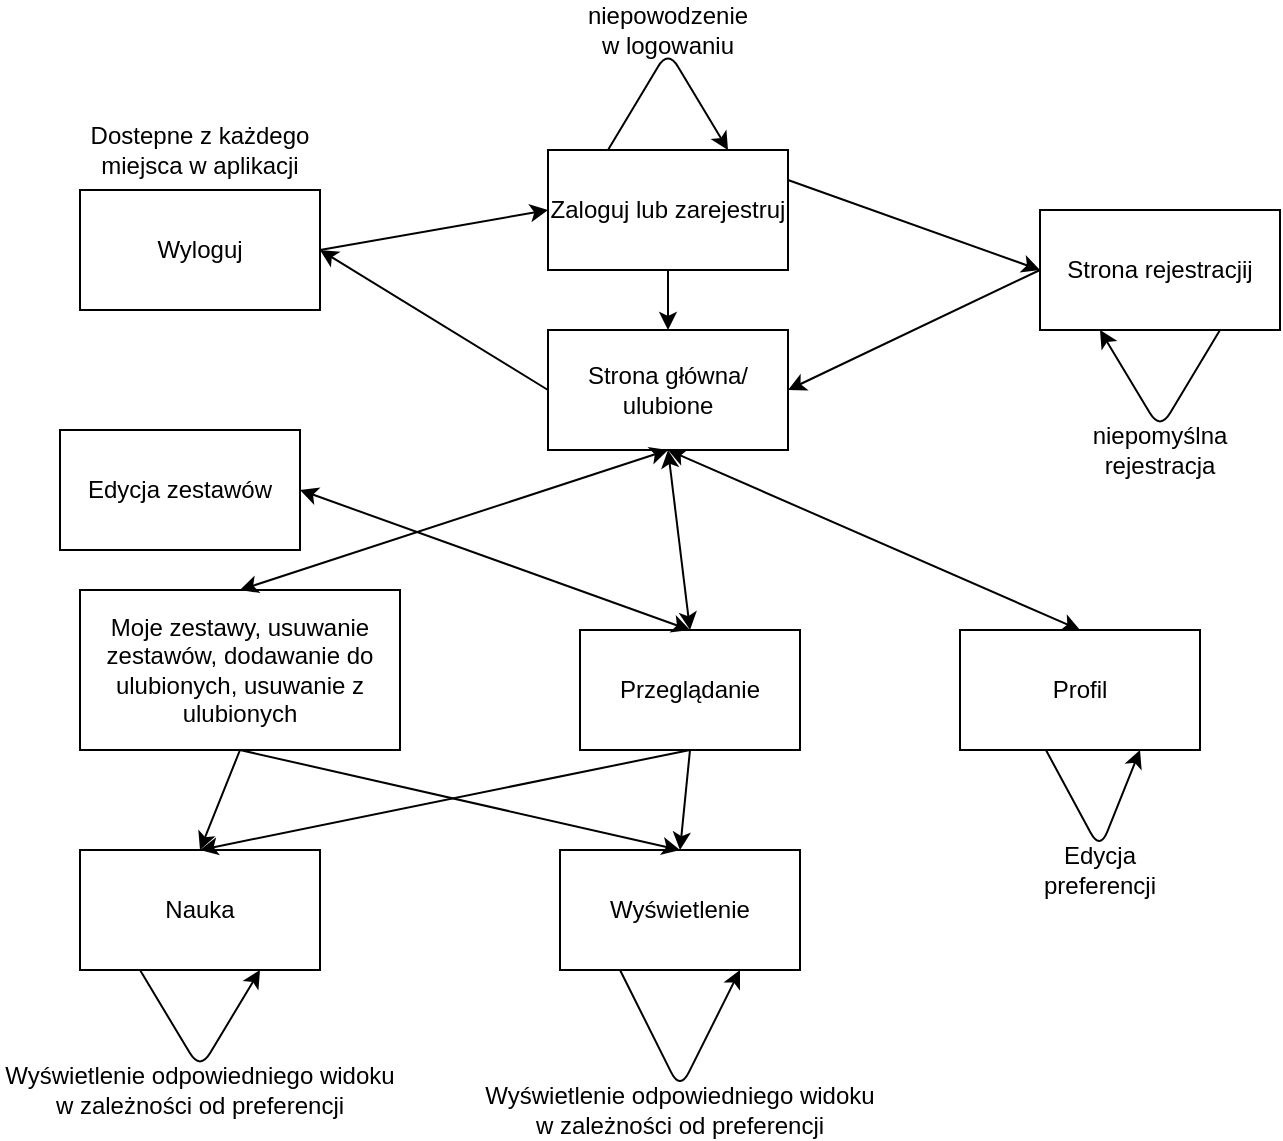 <mxfile version="13.10.4" type="github">
  <diagram id="l4BmRItVJc3s6XUTqANX" name="Page-1">
    <mxGraphModel dx="1422" dy="791" grid="1" gridSize="10" guides="1" tooltips="1" connect="1" arrows="1" fold="1" page="1" pageScale="1" pageWidth="827" pageHeight="1169" math="0" shadow="0">
      <root>
        <mxCell id="0" />
        <mxCell id="1" parent="0" />
        <mxCell id="VQlJZG0hu4Kc3TQF4MYp-1" value="Zaloguj lub zarejestruj" style="rounded=0;whiteSpace=wrap;html=1;" vertex="1" parent="1">
          <mxGeometry x="354" y="120" width="120" height="60" as="geometry" />
        </mxCell>
        <mxCell id="VQlJZG0hu4Kc3TQF4MYp-2" value="Strona główna/ ulubione" style="rounded=0;whiteSpace=wrap;html=1;" vertex="1" parent="1">
          <mxGeometry x="354" y="210" width="120" height="60" as="geometry" />
        </mxCell>
        <mxCell id="VQlJZG0hu4Kc3TQF4MYp-3" value="Strona rejestracjij" style="rounded=0;whiteSpace=wrap;html=1;" vertex="1" parent="1">
          <mxGeometry x="600" y="150" width="120" height="60" as="geometry" />
        </mxCell>
        <mxCell id="VQlJZG0hu4Kc3TQF4MYp-4" value="" style="endArrow=classic;html=1;entryX=0.5;entryY=0;entryDx=0;entryDy=0;" edge="1" parent="1" source="VQlJZG0hu4Kc3TQF4MYp-1" target="VQlJZG0hu4Kc3TQF4MYp-2">
          <mxGeometry width="50" height="50" relative="1" as="geometry">
            <mxPoint x="390" y="540" as="sourcePoint" />
            <mxPoint x="440" y="490" as="targetPoint" />
          </mxGeometry>
        </mxCell>
        <mxCell id="VQlJZG0hu4Kc3TQF4MYp-5" value="" style="endArrow=classic;html=1;entryX=0;entryY=0.5;entryDx=0;entryDy=0;exitX=1;exitY=0.25;exitDx=0;exitDy=0;" edge="1" parent="1" source="VQlJZG0hu4Kc3TQF4MYp-1" target="VQlJZG0hu4Kc3TQF4MYp-3">
          <mxGeometry width="50" height="50" relative="1" as="geometry">
            <mxPoint x="390" y="540" as="sourcePoint" />
            <mxPoint x="440" y="490" as="targetPoint" />
          </mxGeometry>
        </mxCell>
        <mxCell id="VQlJZG0hu4Kc3TQF4MYp-6" value="" style="endArrow=classic;html=1;exitX=0;exitY=0.5;exitDx=0;exitDy=0;entryX=1;entryY=0.5;entryDx=0;entryDy=0;" edge="1" parent="1" source="VQlJZG0hu4Kc3TQF4MYp-3" target="VQlJZG0hu4Kc3TQF4MYp-2">
          <mxGeometry width="50" height="50" relative="1" as="geometry">
            <mxPoint x="390" y="540" as="sourcePoint" />
            <mxPoint x="550" y="320" as="targetPoint" />
          </mxGeometry>
        </mxCell>
        <mxCell id="VQlJZG0hu4Kc3TQF4MYp-7" value="" style="endArrow=classic;html=1;entryX=0.25;entryY=1;entryDx=0;entryDy=0;exitX=0.75;exitY=1;exitDx=0;exitDy=0;" edge="1" parent="1" source="VQlJZG0hu4Kc3TQF4MYp-3" target="VQlJZG0hu4Kc3TQF4MYp-3">
          <mxGeometry width="50" height="50" relative="1" as="geometry">
            <mxPoint x="390" y="540" as="sourcePoint" />
            <mxPoint x="440" y="490" as="targetPoint" />
            <Array as="points">
              <mxPoint x="660" y="260" />
            </Array>
          </mxGeometry>
        </mxCell>
        <mxCell id="VQlJZG0hu4Kc3TQF4MYp-8" value="niepomyślna rejestracja" style="text;html=1;strokeColor=none;fillColor=none;align=center;verticalAlign=middle;whiteSpace=wrap;rounded=0;" vertex="1" parent="1">
          <mxGeometry x="640" y="260" width="40" height="20" as="geometry" />
        </mxCell>
        <mxCell id="VQlJZG0hu4Kc3TQF4MYp-9" value="Moje zestawy, usuwanie zestawów, dodawanie do ulubionych, usuwanie z ulubionych" style="rounded=0;whiteSpace=wrap;html=1;" vertex="1" parent="1">
          <mxGeometry x="120" y="340" width="160" height="80" as="geometry" />
        </mxCell>
        <mxCell id="VQlJZG0hu4Kc3TQF4MYp-10" value="Przeglądanie " style="rounded=0;whiteSpace=wrap;html=1;" vertex="1" parent="1">
          <mxGeometry x="370" y="360" width="110" height="60" as="geometry" />
        </mxCell>
        <mxCell id="VQlJZG0hu4Kc3TQF4MYp-11" value="Profil" style="rounded=0;whiteSpace=wrap;html=1;" vertex="1" parent="1">
          <mxGeometry x="560" y="360" width="120" height="60" as="geometry" />
        </mxCell>
        <mxCell id="VQlJZG0hu4Kc3TQF4MYp-12" value="Wyloguj" style="rounded=0;whiteSpace=wrap;html=1;" vertex="1" parent="1">
          <mxGeometry x="120" y="140" width="120" height="60" as="geometry" />
        </mxCell>
        <mxCell id="VQlJZG0hu4Kc3TQF4MYp-13" value="" style="endArrow=classic;html=1;entryX=1;entryY=0.5;entryDx=0;entryDy=0;exitX=0;exitY=0.5;exitDx=0;exitDy=0;" edge="1" parent="1" source="VQlJZG0hu4Kc3TQF4MYp-2" target="VQlJZG0hu4Kc3TQF4MYp-12">
          <mxGeometry width="50" height="50" relative="1" as="geometry">
            <mxPoint x="390" y="540" as="sourcePoint" />
            <mxPoint x="440" y="490" as="targetPoint" />
          </mxGeometry>
        </mxCell>
        <mxCell id="VQlJZG0hu4Kc3TQF4MYp-14" value="" style="endArrow=classic;html=1;entryX=0;entryY=0.5;entryDx=0;entryDy=0;exitX=1;exitY=0.5;exitDx=0;exitDy=0;" edge="1" parent="1" source="VQlJZG0hu4Kc3TQF4MYp-12" target="VQlJZG0hu4Kc3TQF4MYp-1">
          <mxGeometry width="50" height="50" relative="1" as="geometry">
            <mxPoint x="240" y="210" as="sourcePoint" />
            <mxPoint x="440" y="490" as="targetPoint" />
          </mxGeometry>
        </mxCell>
        <mxCell id="VQlJZG0hu4Kc3TQF4MYp-15" value="Nauka" style="rounded=0;whiteSpace=wrap;html=1;" vertex="1" parent="1">
          <mxGeometry x="120" y="470" width="120" height="60" as="geometry" />
        </mxCell>
        <mxCell id="VQlJZG0hu4Kc3TQF4MYp-17" value="" style="endArrow=classic;startArrow=classic;html=1;entryX=0.5;entryY=1;entryDx=0;entryDy=0;exitX=0.5;exitY=0;exitDx=0;exitDy=0;" edge="1" parent="1" source="VQlJZG0hu4Kc3TQF4MYp-9" target="VQlJZG0hu4Kc3TQF4MYp-2">
          <mxGeometry width="50" height="50" relative="1" as="geometry">
            <mxPoint x="390" y="540" as="sourcePoint" />
            <mxPoint x="440" y="490" as="targetPoint" />
          </mxGeometry>
        </mxCell>
        <mxCell id="VQlJZG0hu4Kc3TQF4MYp-18" value="" style="endArrow=classic;startArrow=classic;html=1;entryX=0.5;entryY=1;entryDx=0;entryDy=0;exitX=0.5;exitY=0;exitDx=0;exitDy=0;" edge="1" parent="1" source="VQlJZG0hu4Kc3TQF4MYp-10" target="VQlJZG0hu4Kc3TQF4MYp-2">
          <mxGeometry width="50" height="50" relative="1" as="geometry">
            <mxPoint x="390" y="540" as="sourcePoint" />
            <mxPoint x="440" y="490" as="targetPoint" />
          </mxGeometry>
        </mxCell>
        <mxCell id="VQlJZG0hu4Kc3TQF4MYp-19" value="" style="endArrow=classic;startArrow=classic;html=1;entryX=0.5;entryY=1;entryDx=0;entryDy=0;exitX=0.5;exitY=0;exitDx=0;exitDy=0;" edge="1" parent="1" source="VQlJZG0hu4Kc3TQF4MYp-11" target="VQlJZG0hu4Kc3TQF4MYp-2">
          <mxGeometry width="50" height="50" relative="1" as="geometry">
            <mxPoint x="390" y="540" as="sourcePoint" />
            <mxPoint x="440" y="490" as="targetPoint" />
          </mxGeometry>
        </mxCell>
        <mxCell id="VQlJZG0hu4Kc3TQF4MYp-20" value="" style="endArrow=classic;html=1;exitX=0.5;exitY=1;exitDx=0;exitDy=0;entryX=0.5;entryY=0;entryDx=0;entryDy=0;" edge="1" parent="1" source="VQlJZG0hu4Kc3TQF4MYp-9" target="VQlJZG0hu4Kc3TQF4MYp-15">
          <mxGeometry width="50" height="50" relative="1" as="geometry">
            <mxPoint x="390" y="540" as="sourcePoint" />
            <mxPoint x="440" y="490" as="targetPoint" />
          </mxGeometry>
        </mxCell>
        <mxCell id="VQlJZG0hu4Kc3TQF4MYp-21" value="" style="endArrow=classic;html=1;exitX=0.5;exitY=1;exitDx=0;exitDy=0;entryX=0.5;entryY=0;entryDx=0;entryDy=0;" edge="1" parent="1" source="VQlJZG0hu4Kc3TQF4MYp-10" target="VQlJZG0hu4Kc3TQF4MYp-15">
          <mxGeometry width="50" height="50" relative="1" as="geometry">
            <mxPoint x="390" y="540" as="sourcePoint" />
            <mxPoint x="440" y="490" as="targetPoint" />
          </mxGeometry>
        </mxCell>
        <mxCell id="VQlJZG0hu4Kc3TQF4MYp-22" value="" style="endArrow=classic;html=1;exitX=0.358;exitY=1;exitDx=0;exitDy=0;exitPerimeter=0;entryX=0.75;entryY=1;entryDx=0;entryDy=0;" edge="1" parent="1" source="VQlJZG0hu4Kc3TQF4MYp-11" target="VQlJZG0hu4Kc3TQF4MYp-11">
          <mxGeometry width="50" height="50" relative="1" as="geometry">
            <mxPoint x="390" y="450" as="sourcePoint" />
            <mxPoint x="440" y="400" as="targetPoint" />
            <Array as="points">
              <mxPoint x="630" y="470" />
            </Array>
          </mxGeometry>
        </mxCell>
        <mxCell id="VQlJZG0hu4Kc3TQF4MYp-23" value="Edycja preferencji " style="text;html=1;strokeColor=none;fillColor=none;align=center;verticalAlign=middle;whiteSpace=wrap;rounded=0;" vertex="1" parent="1">
          <mxGeometry x="610" y="470" width="40" height="20" as="geometry" />
        </mxCell>
        <mxCell id="VQlJZG0hu4Kc3TQF4MYp-24" value="" style="endArrow=classic;html=1;exitX=0.25;exitY=1;exitDx=0;exitDy=0;entryX=0.75;entryY=1;entryDx=0;entryDy=0;" edge="1" parent="1" source="VQlJZG0hu4Kc3TQF4MYp-15" target="VQlJZG0hu4Kc3TQF4MYp-15">
          <mxGeometry width="50" height="50" relative="1" as="geometry">
            <mxPoint x="290" y="450" as="sourcePoint" />
            <mxPoint x="340" y="400" as="targetPoint" />
            <Array as="points">
              <mxPoint x="180" y="580" />
            </Array>
          </mxGeometry>
        </mxCell>
        <mxCell id="VQlJZG0hu4Kc3TQF4MYp-25" value="Wyświetlenie odpowiedniego widoku w zależności od preferencji " style="text;html=1;strokeColor=none;fillColor=none;align=center;verticalAlign=middle;whiteSpace=wrap;rounded=0;" vertex="1" parent="1">
          <mxGeometry x="80" y="580" width="200" height="20" as="geometry" />
        </mxCell>
        <mxCell id="VQlJZG0hu4Kc3TQF4MYp-27" value="Wyświetlenie" style="rounded=0;whiteSpace=wrap;html=1;" vertex="1" parent="1">
          <mxGeometry x="360" y="470" width="120" height="60" as="geometry" />
        </mxCell>
        <mxCell id="VQlJZG0hu4Kc3TQF4MYp-28" value="" style="endArrow=classic;html=1;exitX=0.5;exitY=1;exitDx=0;exitDy=0;entryX=0.5;entryY=0;entryDx=0;entryDy=0;" edge="1" parent="1" source="VQlJZG0hu4Kc3TQF4MYp-9" target="VQlJZG0hu4Kc3TQF4MYp-27">
          <mxGeometry width="50" height="50" relative="1" as="geometry">
            <mxPoint x="390" y="450" as="sourcePoint" />
            <mxPoint x="440" y="400" as="targetPoint" />
          </mxGeometry>
        </mxCell>
        <mxCell id="VQlJZG0hu4Kc3TQF4MYp-30" value="" style="endArrow=classic;html=1;entryX=0.5;entryY=0;entryDx=0;entryDy=0;exitX=0.5;exitY=1;exitDx=0;exitDy=0;" edge="1" parent="1" source="VQlJZG0hu4Kc3TQF4MYp-10" target="VQlJZG0hu4Kc3TQF4MYp-27">
          <mxGeometry width="50" height="50" relative="1" as="geometry">
            <mxPoint x="390" y="450" as="sourcePoint" />
            <mxPoint x="440" y="400" as="targetPoint" />
          </mxGeometry>
        </mxCell>
        <mxCell id="VQlJZG0hu4Kc3TQF4MYp-32" value="" style="endArrow=classic;html=1;exitX=0.25;exitY=1;exitDx=0;exitDy=0;entryX=0.75;entryY=1;entryDx=0;entryDy=0;" edge="1" parent="1" source="VQlJZG0hu4Kc3TQF4MYp-27" target="VQlJZG0hu4Kc3TQF4MYp-27">
          <mxGeometry width="50" height="50" relative="1" as="geometry">
            <mxPoint x="390" y="450" as="sourcePoint" />
            <mxPoint x="440" y="400" as="targetPoint" />
            <Array as="points">
              <mxPoint x="420" y="590" />
            </Array>
          </mxGeometry>
        </mxCell>
        <mxCell id="VQlJZG0hu4Kc3TQF4MYp-33" value="Wyświetlenie odpowiedniego widoku w zależności od preferencji " style="text;html=1;strokeColor=none;fillColor=none;align=center;verticalAlign=middle;whiteSpace=wrap;rounded=0;" vertex="1" parent="1">
          <mxGeometry x="320" y="590" width="200" height="20" as="geometry" />
        </mxCell>
        <mxCell id="VQlJZG0hu4Kc3TQF4MYp-35" value="Edycja zestawów" style="rounded=0;whiteSpace=wrap;html=1;" vertex="1" parent="1">
          <mxGeometry x="110" y="260" width="120" height="60" as="geometry" />
        </mxCell>
        <mxCell id="VQlJZG0hu4Kc3TQF4MYp-37" value="" style="endArrow=classic;startArrow=classic;html=1;entryX=1;entryY=0.5;entryDx=0;entryDy=0;exitX=0.5;exitY=0;exitDx=0;exitDy=0;" edge="1" parent="1" source="VQlJZG0hu4Kc3TQF4MYp-10" target="VQlJZG0hu4Kc3TQF4MYp-35">
          <mxGeometry width="50" height="50" relative="1" as="geometry">
            <mxPoint x="390" y="450" as="sourcePoint" />
            <mxPoint x="440" y="400" as="targetPoint" />
          </mxGeometry>
        </mxCell>
        <mxCell id="VQlJZG0hu4Kc3TQF4MYp-38" value="" style="endArrow=classic;html=1;exitX=0.25;exitY=0;exitDx=0;exitDy=0;entryX=0.75;entryY=0;entryDx=0;entryDy=0;" edge="1" parent="1" source="VQlJZG0hu4Kc3TQF4MYp-1" target="VQlJZG0hu4Kc3TQF4MYp-1">
          <mxGeometry width="50" height="50" relative="1" as="geometry">
            <mxPoint x="390" y="340" as="sourcePoint" />
            <mxPoint x="440" y="290" as="targetPoint" />
            <Array as="points">
              <mxPoint x="414" y="70" />
            </Array>
          </mxGeometry>
        </mxCell>
        <mxCell id="VQlJZG0hu4Kc3TQF4MYp-39" value="niepowodzenie w logowaniu" style="text;html=1;strokeColor=none;fillColor=none;align=center;verticalAlign=middle;whiteSpace=wrap;rounded=0;" vertex="1" parent="1">
          <mxGeometry x="382" y="50" width="64" height="20" as="geometry" />
        </mxCell>
        <mxCell id="VQlJZG0hu4Kc3TQF4MYp-40" value="Dostepne z każdego miejsca w aplikacji" style="text;html=1;strokeColor=none;fillColor=none;align=center;verticalAlign=middle;whiteSpace=wrap;rounded=0;" vertex="1" parent="1">
          <mxGeometry x="110" y="110" width="140" height="20" as="geometry" />
        </mxCell>
      </root>
    </mxGraphModel>
  </diagram>
</mxfile>
